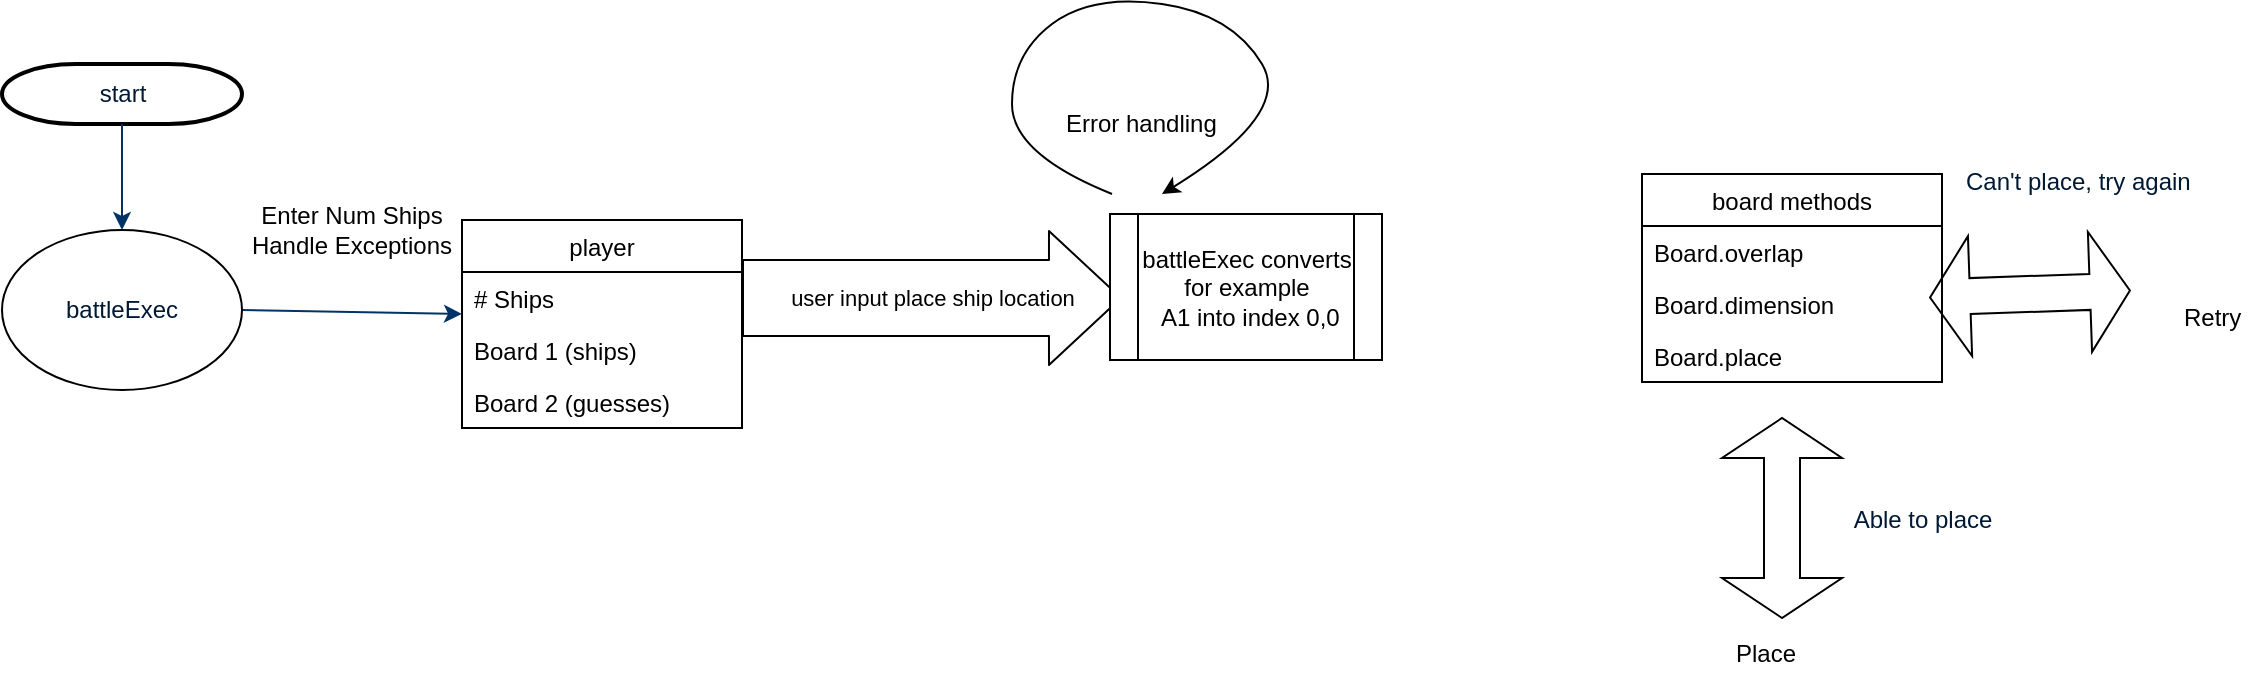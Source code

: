 <mxfile version="11.2.8" type="github" pages="1"><diagram id="6a731a19-8d31-9384-78a2-239565b7b9f0" name="Page-1"><mxGraphModel dx="1408" dy="760" grid="1" gridSize="10" guides="1" tooltips="1" connect="1" arrows="1" fold="1" page="1" pageScale="1" pageWidth="1169" pageHeight="827" background="#ffffff" math="0" shadow="0"><root><mxCell id="0"/><mxCell id="1" parent="0"/><mxCell id="2" value="start" style="shape=mxgraph.flowchart.terminator;fillColor=#FFFFFF;strokeColor=#000000;strokeWidth=2;gradientColor=none;gradientDirection=north;fontColor=#001933;fontStyle=0;html=1;" parent="1" vertex="1"><mxGeometry x="30" y="45" width="120" height="30" as="geometry"/></mxCell><mxCell id="7" style="fontColor=#001933;fontStyle=1;strokeColor=#003366;strokeWidth=1;html=1;" parent="1" source="2" target="vqh8tiSDqQWqH8rNFyjv-57" edge="1"><mxGeometry relative="1" as="geometry"><mxPoint x="320" y="130" as="targetPoint"/></mxGeometry></mxCell><mxCell id="8" style="fontColor=#001933;fontStyle=1;strokeColor=#003366;strokeWidth=1;html=1;exitX=1;exitY=0.5;exitDx=0;exitDy=0;" parent="1" source="vqh8tiSDqQWqH8rNFyjv-57" edge="1"><mxGeometry relative="1" as="geometry"><mxPoint x="169.5" y="167" as="sourcePoint"/><mxPoint x="260" y="170" as="targetPoint"/><Array as="points"/></mxGeometry></mxCell><mxCell id="46" value="Can't place, try again" style="text;fontColor=#001933;fontStyle=0;html=1;strokeColor=none;gradientColor=none;fillColor=none;strokeWidth=2;" parent="1" vertex="1"><mxGeometry x="1010" y="90" width="126" height="26" as="geometry"/></mxCell><mxCell id="49" value="Able to place" style="text;fontColor=#001933;fontStyle=0;html=1;strokeColor=none;gradientColor=none;fillColor=none;strokeWidth=2;align=center;" parent="1" vertex="1"><mxGeometry x="970" y="259" width="40" height="26" as="geometry"/></mxCell><mxCell id="vqh8tiSDqQWqH8rNFyjv-57" value="&lt;span style=&quot;color: rgb(0 , 25 , 51)&quot;&gt;battleExec&lt;/span&gt;" style="ellipse;whiteSpace=wrap;html=1;" vertex="1" parent="1"><mxGeometry x="30" y="128" width="120" height="80" as="geometry"/></mxCell><mxCell id="vqh8tiSDqQWqH8rNFyjv-59" value="Enter Num Ships&lt;br&gt;Handle Exceptions" style="text;html=1;strokeColor=none;fillColor=none;align=center;verticalAlign=middle;whiteSpace=wrap;rounded=0;" vertex="1" parent="1"><mxGeometry x="130" y="93" width="150" height="70" as="geometry"/></mxCell><mxCell id="vqh8tiSDqQWqH8rNFyjv-70" value="user input place ship location" style="shape=flexArrow;endArrow=classic;html=1;endWidth=28;endSize=11.67;exitX=1;exitY=0.5;exitDx=0;exitDy=0;width=38;" edge="1" parent="1" source="vqh8tiSDqQWqH8rNFyjv-81"><mxGeometry width="50" height="50" relative="1" as="geometry"><mxPoint x="650" y="170" as="sourcePoint"/><mxPoint x="590" y="162" as="targetPoint"/><Array as="points"/></mxGeometry></mxCell><mxCell id="vqh8tiSDqQWqH8rNFyjv-80" value="player" style="swimlane;fontStyle=0;childLayout=stackLayout;horizontal=1;startSize=26;fillColor=none;horizontalStack=0;resizeParent=1;resizeParentMax=0;resizeLast=0;collapsible=1;marginBottom=0;" vertex="1" parent="1"><mxGeometry x="260" y="123" width="140" height="104" as="geometry"/></mxCell><mxCell id="vqh8tiSDqQWqH8rNFyjv-81" value="# Ships" style="text;strokeColor=none;fillColor=none;align=left;verticalAlign=top;spacingLeft=4;spacingRight=4;overflow=hidden;rotatable=0;points=[[0,0.5],[1,0.5]];portConstraint=eastwest;" vertex="1" parent="vqh8tiSDqQWqH8rNFyjv-80"><mxGeometry y="26" width="140" height="26" as="geometry"/></mxCell><mxCell id="vqh8tiSDqQWqH8rNFyjv-82" value="Board 1 (ships)" style="text;strokeColor=none;fillColor=none;align=left;verticalAlign=top;spacingLeft=4;spacingRight=4;overflow=hidden;rotatable=0;points=[[0,0.5],[1,0.5]];portConstraint=eastwest;" vertex="1" parent="vqh8tiSDqQWqH8rNFyjv-80"><mxGeometry y="52" width="140" height="26" as="geometry"/></mxCell><mxCell id="vqh8tiSDqQWqH8rNFyjv-83" value="Board 2 (guesses)" style="text;strokeColor=none;fillColor=none;align=left;verticalAlign=top;spacingLeft=4;spacingRight=4;overflow=hidden;rotatable=0;points=[[0,0.5],[1,0.5]];portConstraint=eastwest;" vertex="1" parent="vqh8tiSDqQWqH8rNFyjv-80"><mxGeometry y="78" width="140" height="26" as="geometry"/></mxCell><mxCell id="vqh8tiSDqQWqH8rNFyjv-84" value="Place" style="text;html=1;resizable=0;points=[];autosize=1;align=left;verticalAlign=top;spacingTop=-4;" vertex="1" parent="1"><mxGeometry x="895" y="330" width="50" height="20" as="geometry"/></mxCell><mxCell id="vqh8tiSDqQWqH8rNFyjv-85" value="" style="shape=doubleArrow;whiteSpace=wrap;html=1;rotation=-90;" vertex="1" parent="1"><mxGeometry x="870" y="242" width="100" height="60" as="geometry"/></mxCell><mxCell id="vqh8tiSDqQWqH8rNFyjv-87" value="" style="shape=doubleArrow;whiteSpace=wrap;html=1;rotation=178;" vertex="1" parent="1"><mxGeometry x="994" y="130" width="100" height="60" as="geometry"/></mxCell><mxCell id="vqh8tiSDqQWqH8rNFyjv-98" value="Error handling" style="text;html=1;resizable=0;points=[];autosize=1;align=left;verticalAlign=top;spacingTop=-4;" vertex="1" parent="1"><mxGeometry x="560" y="65" width="90" height="20" as="geometry"/></mxCell><mxCell id="vqh8tiSDqQWqH8rNFyjv-99" value="board methods" style="swimlane;fontStyle=0;childLayout=stackLayout;horizontal=1;startSize=26;fillColor=none;horizontalStack=0;resizeParent=1;resizeParentMax=0;resizeLast=0;collapsible=1;marginBottom=0;" vertex="1" parent="1"><mxGeometry x="850" y="100" width="150" height="104" as="geometry"/></mxCell><mxCell id="vqh8tiSDqQWqH8rNFyjv-100" value="Board.overlap&#10;" style="text;strokeColor=none;fillColor=none;align=left;verticalAlign=top;spacingLeft=4;spacingRight=4;overflow=hidden;rotatable=0;points=[[0,0.5],[1,0.5]];portConstraint=eastwest;" vertex="1" parent="vqh8tiSDqQWqH8rNFyjv-99"><mxGeometry y="26" width="150" height="26" as="geometry"/></mxCell><mxCell id="vqh8tiSDqQWqH8rNFyjv-101" value="Board.dimension" style="text;strokeColor=none;fillColor=none;align=left;verticalAlign=top;spacingLeft=4;spacingRight=4;overflow=hidden;rotatable=0;points=[[0,0.5],[1,0.5]];portConstraint=eastwest;" vertex="1" parent="vqh8tiSDqQWqH8rNFyjv-99"><mxGeometry y="52" width="150" height="26" as="geometry"/></mxCell><mxCell id="vqh8tiSDqQWqH8rNFyjv-102" value="Board.place" style="text;strokeColor=none;fillColor=none;align=left;verticalAlign=top;spacingLeft=4;spacingRight=4;overflow=hidden;rotatable=0;points=[[0,0.5],[1,0.5]];portConstraint=eastwest;" vertex="1" parent="vqh8tiSDqQWqH8rNFyjv-99"><mxGeometry y="78" width="150" height="26" as="geometry"/></mxCell><mxCell id="vqh8tiSDqQWqH8rNFyjv-103" value="&lt;span style=&quot;text-align: left ; white-space: normal&quot;&gt;battleExec converts for example&lt;/span&gt;&lt;br style=&quot;text-align: left ; white-space: normal&quot;&gt;&lt;span style=&quot;text-align: left ; white-space: normal&quot;&gt;&amp;nbsp;A1 into index 0,0&lt;/span&gt;" style="shape=process;whiteSpace=wrap;html=1;backgroundOutline=1;" vertex="1" parent="1"><mxGeometry x="584" y="120" width="136" height="73" as="geometry"/></mxCell><mxCell id="vqh8tiSDqQWqH8rNFyjv-105" value="Retry" style="text;html=1;resizable=0;points=[];autosize=1;align=left;verticalAlign=top;spacingTop=-4;" vertex="1" parent="1"><mxGeometry x="1119" y="162" width="40" height="20" as="geometry"/></mxCell><mxCell id="vqh8tiSDqQWqH8rNFyjv-106" value="" style="curved=1;endArrow=classic;html=1;" edge="1" parent="1"><mxGeometry width="50" height="50" relative="1" as="geometry"><mxPoint x="585" y="110" as="sourcePoint"/><mxPoint x="610" y="110" as="targetPoint"/><Array as="points"><mxPoint x="535" y="90"/><mxPoint x="535" y="40"/><mxPoint x="575" y="10"/><mxPoint x="645" y="20"/><mxPoint x="675" y="70"/></Array></mxGeometry></mxCell></root></mxGraphModel></diagram></mxfile>